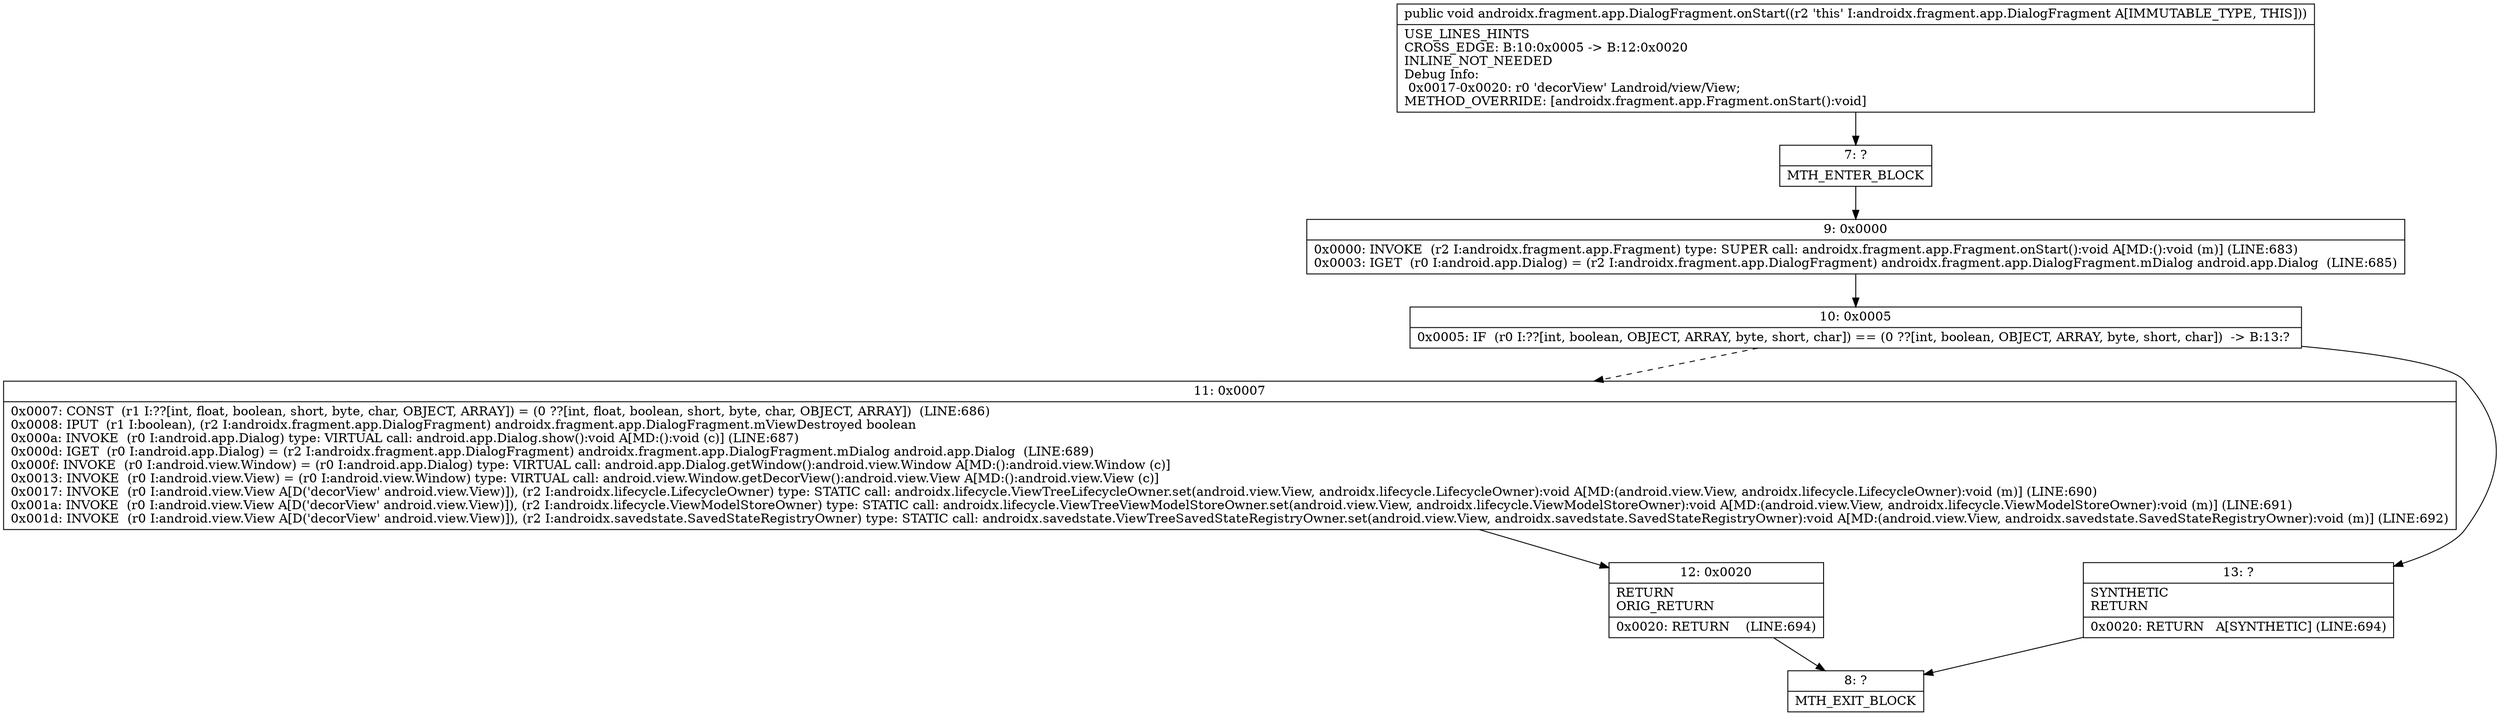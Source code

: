digraph "CFG forandroidx.fragment.app.DialogFragment.onStart()V" {
Node_7 [shape=record,label="{7\:\ ?|MTH_ENTER_BLOCK\l}"];
Node_9 [shape=record,label="{9\:\ 0x0000|0x0000: INVOKE  (r2 I:androidx.fragment.app.Fragment) type: SUPER call: androidx.fragment.app.Fragment.onStart():void A[MD:():void (m)] (LINE:683)\l0x0003: IGET  (r0 I:android.app.Dialog) = (r2 I:androidx.fragment.app.DialogFragment) androidx.fragment.app.DialogFragment.mDialog android.app.Dialog  (LINE:685)\l}"];
Node_10 [shape=record,label="{10\:\ 0x0005|0x0005: IF  (r0 I:??[int, boolean, OBJECT, ARRAY, byte, short, char]) == (0 ??[int, boolean, OBJECT, ARRAY, byte, short, char])  \-\> B:13:? \l}"];
Node_11 [shape=record,label="{11\:\ 0x0007|0x0007: CONST  (r1 I:??[int, float, boolean, short, byte, char, OBJECT, ARRAY]) = (0 ??[int, float, boolean, short, byte, char, OBJECT, ARRAY])  (LINE:686)\l0x0008: IPUT  (r1 I:boolean), (r2 I:androidx.fragment.app.DialogFragment) androidx.fragment.app.DialogFragment.mViewDestroyed boolean \l0x000a: INVOKE  (r0 I:android.app.Dialog) type: VIRTUAL call: android.app.Dialog.show():void A[MD:():void (c)] (LINE:687)\l0x000d: IGET  (r0 I:android.app.Dialog) = (r2 I:androidx.fragment.app.DialogFragment) androidx.fragment.app.DialogFragment.mDialog android.app.Dialog  (LINE:689)\l0x000f: INVOKE  (r0 I:android.view.Window) = (r0 I:android.app.Dialog) type: VIRTUAL call: android.app.Dialog.getWindow():android.view.Window A[MD:():android.view.Window (c)]\l0x0013: INVOKE  (r0 I:android.view.View) = (r0 I:android.view.Window) type: VIRTUAL call: android.view.Window.getDecorView():android.view.View A[MD:():android.view.View (c)]\l0x0017: INVOKE  (r0 I:android.view.View A[D('decorView' android.view.View)]), (r2 I:androidx.lifecycle.LifecycleOwner) type: STATIC call: androidx.lifecycle.ViewTreeLifecycleOwner.set(android.view.View, androidx.lifecycle.LifecycleOwner):void A[MD:(android.view.View, androidx.lifecycle.LifecycleOwner):void (m)] (LINE:690)\l0x001a: INVOKE  (r0 I:android.view.View A[D('decorView' android.view.View)]), (r2 I:androidx.lifecycle.ViewModelStoreOwner) type: STATIC call: androidx.lifecycle.ViewTreeViewModelStoreOwner.set(android.view.View, androidx.lifecycle.ViewModelStoreOwner):void A[MD:(android.view.View, androidx.lifecycle.ViewModelStoreOwner):void (m)] (LINE:691)\l0x001d: INVOKE  (r0 I:android.view.View A[D('decorView' android.view.View)]), (r2 I:androidx.savedstate.SavedStateRegistryOwner) type: STATIC call: androidx.savedstate.ViewTreeSavedStateRegistryOwner.set(android.view.View, androidx.savedstate.SavedStateRegistryOwner):void A[MD:(android.view.View, androidx.savedstate.SavedStateRegistryOwner):void (m)] (LINE:692)\l}"];
Node_12 [shape=record,label="{12\:\ 0x0020|RETURN\lORIG_RETURN\l|0x0020: RETURN    (LINE:694)\l}"];
Node_8 [shape=record,label="{8\:\ ?|MTH_EXIT_BLOCK\l}"];
Node_13 [shape=record,label="{13\:\ ?|SYNTHETIC\lRETURN\l|0x0020: RETURN   A[SYNTHETIC] (LINE:694)\l}"];
MethodNode[shape=record,label="{public void androidx.fragment.app.DialogFragment.onStart((r2 'this' I:androidx.fragment.app.DialogFragment A[IMMUTABLE_TYPE, THIS]))  | USE_LINES_HINTS\lCROSS_EDGE: B:10:0x0005 \-\> B:12:0x0020\lINLINE_NOT_NEEDED\lDebug Info:\l  0x0017\-0x0020: r0 'decorView' Landroid\/view\/View;\lMETHOD_OVERRIDE: [androidx.fragment.app.Fragment.onStart():void]\l}"];
MethodNode -> Node_7;Node_7 -> Node_9;
Node_9 -> Node_10;
Node_10 -> Node_11[style=dashed];
Node_10 -> Node_13;
Node_11 -> Node_12;
Node_12 -> Node_8;
Node_13 -> Node_8;
}

